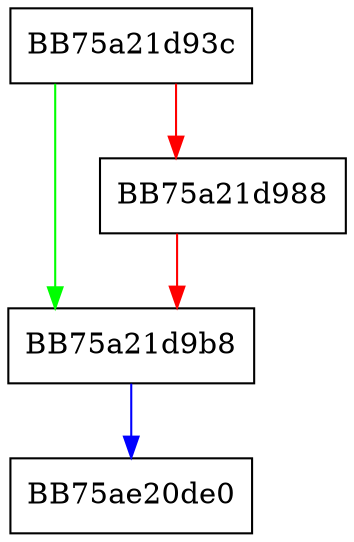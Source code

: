 digraph TestForDetection {
  node [shape="box"];
  graph [splines=ortho];
  BB75a21d93c -> BB75a21d9b8 [color="green"];
  BB75a21d93c -> BB75a21d988 [color="red"];
  BB75a21d988 -> BB75a21d9b8 [color="red"];
  BB75a21d9b8 -> BB75ae20de0 [color="blue"];
}